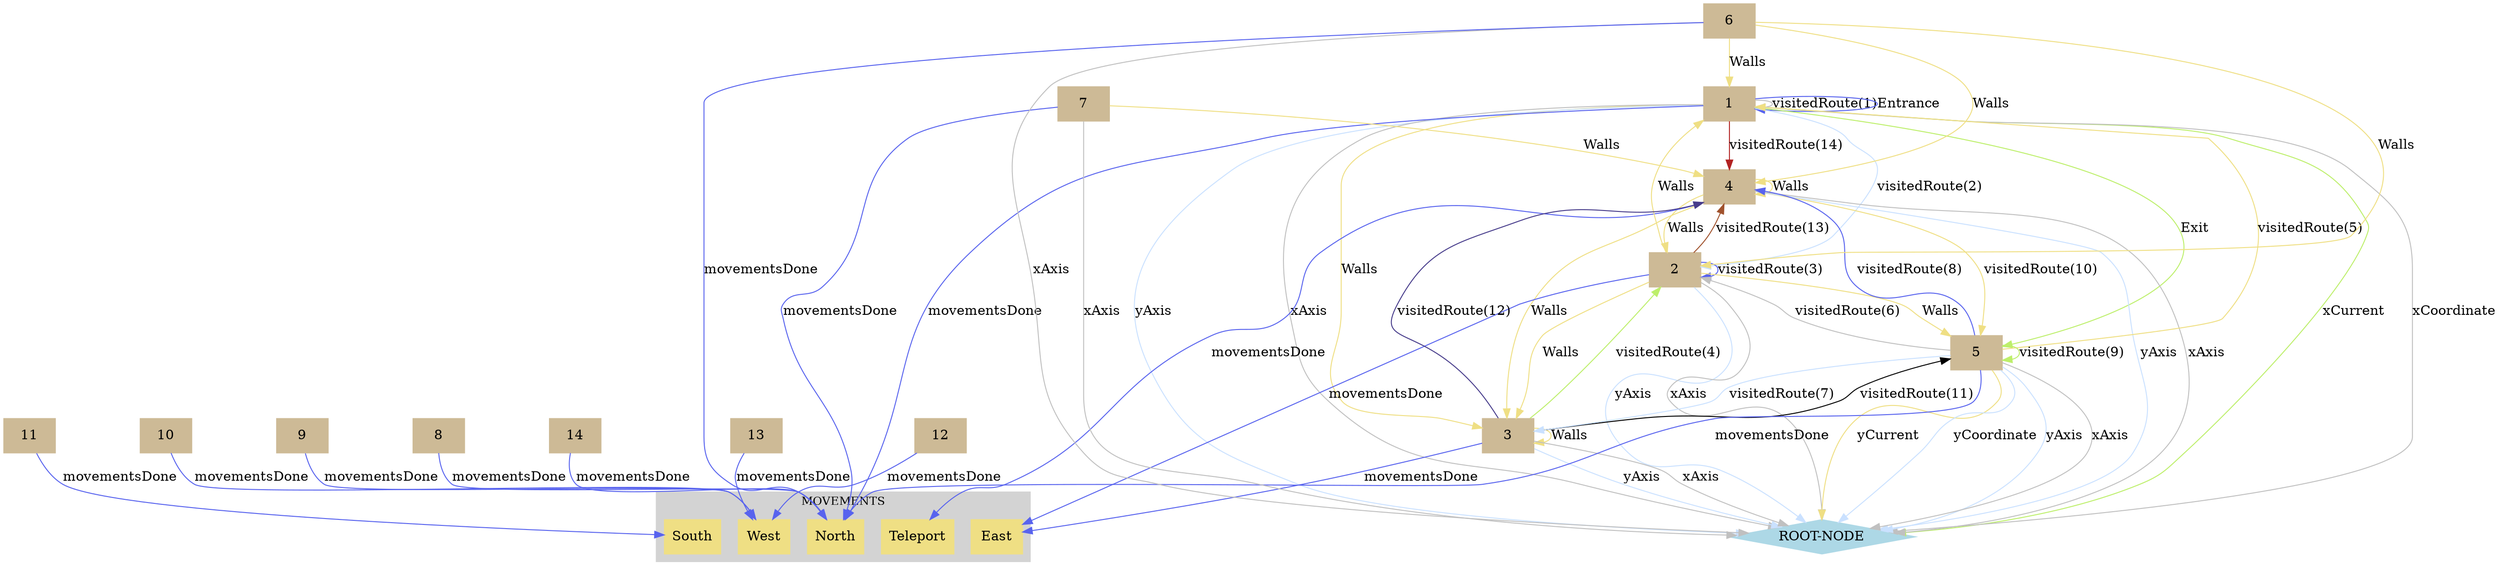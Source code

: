 digraph state {
 graph [fontsize=12]
rankdir=TB;
"1" -> "4" [label = "visitedRoute(14)", color = "firebrick"];
"2" -> "4" [label = "visitedRoute(13)", color = "sienna"];
"3" -> "4" [label = "visitedRoute(12)", color = "SlateBlue4"];
"3" -> "5" [label = "visitedRoute(11)", color = "black"];
"4" -> "5" [label = "visitedRoute(10)", color = "#efdf84"];
"5" -> "5" [label = "visitedRoute(9)", color = "#bdef6b"];
"5" -> "4" [label = "visitedRoute(8)", color = "#5863ee"];
"5" -> "3" [label = "visitedRoute(7)", color = "LightSteelBlue1"];
"5" -> "2" [label = "visitedRoute(6)", color = "gray"];
"5" -> "1" [label = "visitedRoute(5)", color = "#efdf84"];
"3" -> "2" [label = "visitedRoute(4)", color = "#bdef6b"];
"2" -> "2" [label = "visitedRoute(3)", color = "#5863ee"];
"1" -> "2" [label = "visitedRoute(2)", color = "LightSteelBlue1"];
"1" -> "1" [label = "visitedRoute(1)", color = "gray"];
"5" -> "ROOT-NODE" [label = "yCurrent", color = "#efdf84"];
"1" -> "ROOT-NODE" [label = "xCurrent", color = "#bdef6b"];
"14" -> "North" [label = "movementsDone", color = "#5863ee"];
"13" -> "West" [label = "movementsDone", color = "#5863ee"];
"12" -> "West" [label = "movementsDone", color = "#5863ee"];
"11" -> "South" [label = "movementsDone", color = "#5863ee"];
"10" -> "West" [label = "movementsDone", color = "#5863ee"];
"9" -> "West" [label = "movementsDone", color = "#5863ee"];
"8" -> "North" [label = "movementsDone", color = "#5863ee"];
"7" -> "North" [label = "movementsDone", color = "#5863ee"];
"6" -> "North" [label = "movementsDone", color = "#5863ee"];
"5" -> "North" [label = "movementsDone", color = "#5863ee"];
"4" -> "Teleport" [label = "movementsDone", color = "#5863ee"];
"3" -> "East" [label = "movementsDone", color = "#5863ee"];
"2" -> "East" [label = "movementsDone", color = "#5863ee"];
"1" -> "North" [label = "movementsDone", color = "#5863ee"];
"5" -> "ROOT-NODE" [label = "yCoordinate", color = "LightSteelBlue1"];
"1" -> "ROOT-NODE" [label = "xCoordinate", color = "gray"];
"7" -> "4" [label = "Walls", color = "#efdf84"];
"6" -> "4" [label = "Walls", color = "#efdf84"];
"6" -> "2" [label = "Walls", color = "#efdf84"];
"6" -> "1" [label = "Walls", color = "#efdf84"];
"4" -> "4" [label = "Walls", color = "#efdf84"];
"4" -> "3" [label = "Walls", color = "#efdf84"];
"4" -> "2" [label = "Walls", color = "#efdf84"];
"3" -> "3" [label = "Walls", color = "#efdf84"];
"2" -> "5" [label = "Walls", color = "#efdf84"];
"2" -> "3" [label = "Walls", color = "#efdf84"];
"2" -> "1" [label = "Walls", color = "#efdf84"];
"1" -> "3" [label = "Walls", color = "#efdf84"];
"1" -> "5" [label = "Exit", color = "#bdef6b"];
"1" -> "1" [label = "Entrance", color = "#5863ee"];
"5" -> "ROOT-NODE" [label = "yAxis", color = "LightSteelBlue1"];
"4" -> "ROOT-NODE" [label = "yAxis", color = "LightSteelBlue1"];
"3" -> "ROOT-NODE" [label = "yAxis", color = "LightSteelBlue1"];
"2" -> "ROOT-NODE" [label = "yAxis", color = "LightSteelBlue1"];
"1" -> "ROOT-NODE" [label = "yAxis", color = "LightSteelBlue1"];
"7" -> "ROOT-NODE" [label = "xAxis", color = "gray"];
"6" -> "ROOT-NODE" [label = "xAxis", color = "gray"];
"5" -> "ROOT-NODE" [label = "xAxis", color = "gray"];
"4" -> "ROOT-NODE" [label = "xAxis", color = "gray"];
"3" -> "ROOT-NODE" [label = "xAxis", color = "gray"];
"2" -> "ROOT-NODE" [label = "xAxis", color = "gray"];
"1" -> "ROOT-NODE" [label = "xAxis", color = "gray"];
"1" [color = "wheat3", style = "filled, solid", shape = "box"]
"4" [color = "wheat3", style = "filled, solid", shape = "box"]
"2" [color = "wheat3", style = "filled, solid", shape = "box"]
"3" [color = "wheat3", style = "filled, solid", shape = "box"]
"5" [color = "wheat3", style = "filled, solid", shape = "box"]
"ROOT-NODE" [color = "lightblue", style = "filled, solid", shape = "diamond"]
"14" [color = "wheat3", style = "filled, solid", shape = "box"]
"North" [color = "#efdf84", style = "filled, solid", shape = "box"]
"13" [color = "wheat3", style = "filled, solid", shape = "box"]
"West" [color = "#efdf84", style = "filled, solid", shape = "box"]
"12" [color = "wheat3", style = "filled, solid", shape = "box"]
"11" [color = "wheat3", style = "filled, solid", shape = "box"]
"South" [color = "#efdf84", style = "filled, solid", shape = "box"]
"10" [color = "wheat3", style = "filled, solid", shape = "box"]
"9" [color = "wheat3", style = "filled, solid", shape = "box"]
"8" [color = "wheat3", style = "filled, solid", shape = "box"]
"7" [color = "wheat3", style = "filled, solid", shape = "box"]
"6" [color = "wheat3", style = "filled, solid", shape = "box"]
"Teleport" [color = "#efdf84", style = "filled, solid", shape = "box"]
"East" [color = "#efdf84", style = "filled, solid", shape = "box"]
subgraph "cluster_MOVEMENTS" {node [style=filled,color=white]; label="MOVEMENTS"; style=filled;color=lightgrey; North; South; East; West; Teleport; }
subgraph "cluster_OUTPUT_MESSAGES" {node [style=filled,color=white]; label="OUTPUT_MESSAGES"; style=filled;color=lightgrey; }
subgraph "cluster_ANSWER" {node [style=filled,color=white]; label="ANSWER"; style=filled;color=lightgrey; }
}